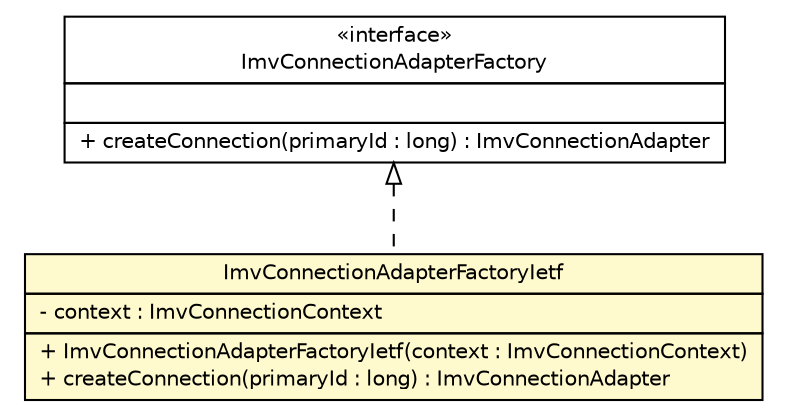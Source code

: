 #!/usr/local/bin/dot
#
# Class diagram 
# Generated by UMLGraph version R5_6 (http://www.umlgraph.org/)
#

digraph G {
	edge [fontname="Helvetica",fontsize=10,labelfontname="Helvetica",labelfontsize=10];
	node [fontname="Helvetica",fontsize=10,shape=plaintext];
	nodesep=0.25;
	ranksep=0.5;
	// de.hsbremen.tc.tnc.tnccs.adapter.connection.ImvConnectionAdapterFactory
	c24765 [label=<<table title="de.hsbremen.tc.tnc.tnccs.adapter.connection.ImvConnectionAdapterFactory" border="0" cellborder="1" cellspacing="0" cellpadding="2" port="p" href="./ImvConnectionAdapterFactory.html">
		<tr><td><table border="0" cellspacing="0" cellpadding="1">
<tr><td align="center" balign="center"> &#171;interface&#187; </td></tr>
<tr><td align="center" balign="center"> ImvConnectionAdapterFactory </td></tr>
		</table></td></tr>
		<tr><td><table border="0" cellspacing="0" cellpadding="1">
<tr><td align="left" balign="left">  </td></tr>
		</table></td></tr>
		<tr><td><table border="0" cellspacing="0" cellpadding="1">
<tr><td align="left" balign="left"> + createConnection(primaryId : long) : ImvConnectionAdapter </td></tr>
		</table></td></tr>
		</table>>, URL="./ImvConnectionAdapterFactory.html", fontname="Helvetica", fontcolor="black", fontsize=10.0];
	// de.hsbremen.tc.tnc.tnccs.adapter.connection.ImvConnectionAdapterFactoryIetf
	c24770 [label=<<table title="de.hsbremen.tc.tnc.tnccs.adapter.connection.ImvConnectionAdapterFactoryIetf" border="0" cellborder="1" cellspacing="0" cellpadding="2" port="p" bgcolor="lemonChiffon" href="./ImvConnectionAdapterFactoryIetf.html">
		<tr><td><table border="0" cellspacing="0" cellpadding="1">
<tr><td align="center" balign="center"> ImvConnectionAdapterFactoryIetf </td></tr>
		</table></td></tr>
		<tr><td><table border="0" cellspacing="0" cellpadding="1">
<tr><td align="left" balign="left"> - context : ImvConnectionContext </td></tr>
		</table></td></tr>
		<tr><td><table border="0" cellspacing="0" cellpadding="1">
<tr><td align="left" balign="left"> + ImvConnectionAdapterFactoryIetf(context : ImvConnectionContext) </td></tr>
<tr><td align="left" balign="left"> + createConnection(primaryId : long) : ImvConnectionAdapter </td></tr>
		</table></td></tr>
		</table>>, URL="./ImvConnectionAdapterFactoryIetf.html", fontname="Helvetica", fontcolor="black", fontsize=10.0];
	//de.hsbremen.tc.tnc.tnccs.adapter.connection.ImvConnectionAdapterFactoryIetf implements de.hsbremen.tc.tnc.tnccs.adapter.connection.ImvConnectionAdapterFactory
	c24765:p -> c24770:p [dir=back,arrowtail=empty,style=dashed];
}

